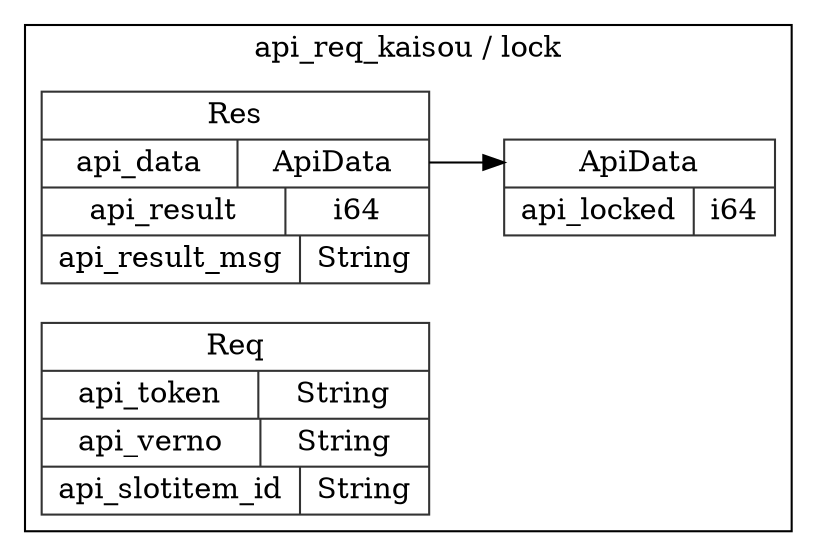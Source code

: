 digraph {
  rankdir=LR;
  subgraph cluster_0 {
    label="api_req_kaisou / lock";
    node [style="filled", color=white, style="solid", color=gray20];
    api_req_kaisou__lock__Res [label="<Res> Res  | { api_data | <api_data> ApiData } | { api_result | <api_result> i64 } | { api_result_msg | <api_result_msg> String }", shape=record];
    api_req_kaisou__lock__ApiData;
    api_req_kaisou__lock__Res:api_data:e -> api_req_kaisou__lock__ApiData:ApiData:w;
    api_req_kaisou__lock__Req [label="<Req> Req  | { api_token | <api_token> String } | { api_verno | <api_verno> String } | { api_slotitem_id | <api_slotitem_id> String }", shape=record];
    api_req_kaisou__lock__ApiData [label="<ApiData> ApiData  | { api_locked | <api_locked> i64 }", shape=record];
  }
}
